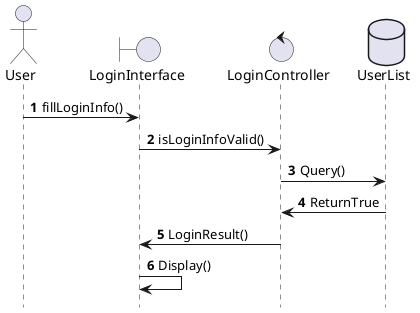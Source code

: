 @startuml
''' 省略底部
	hide footbox 

''' 定义类
	actor User as act
	boundary LoginInterface as bou
	control LoginController as con
	database UserList as db

	autonumber
	act -> bou : fillLoginInfo()
	bou -> con : isLoginInfoValid()
	con -> db : Query()
	db -> con : ReturnTrue
	con -> bou : LoginResult()
	bou -> bou : Display()

@enduml
